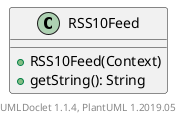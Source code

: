@startuml

    class RSS10Feed [[RSS10Feed.html]] {
        +RSS10Feed(Context)
        +getString(): String
    }


    center footer UMLDoclet 1.1.4, PlantUML 1.2019.05
@enduml
